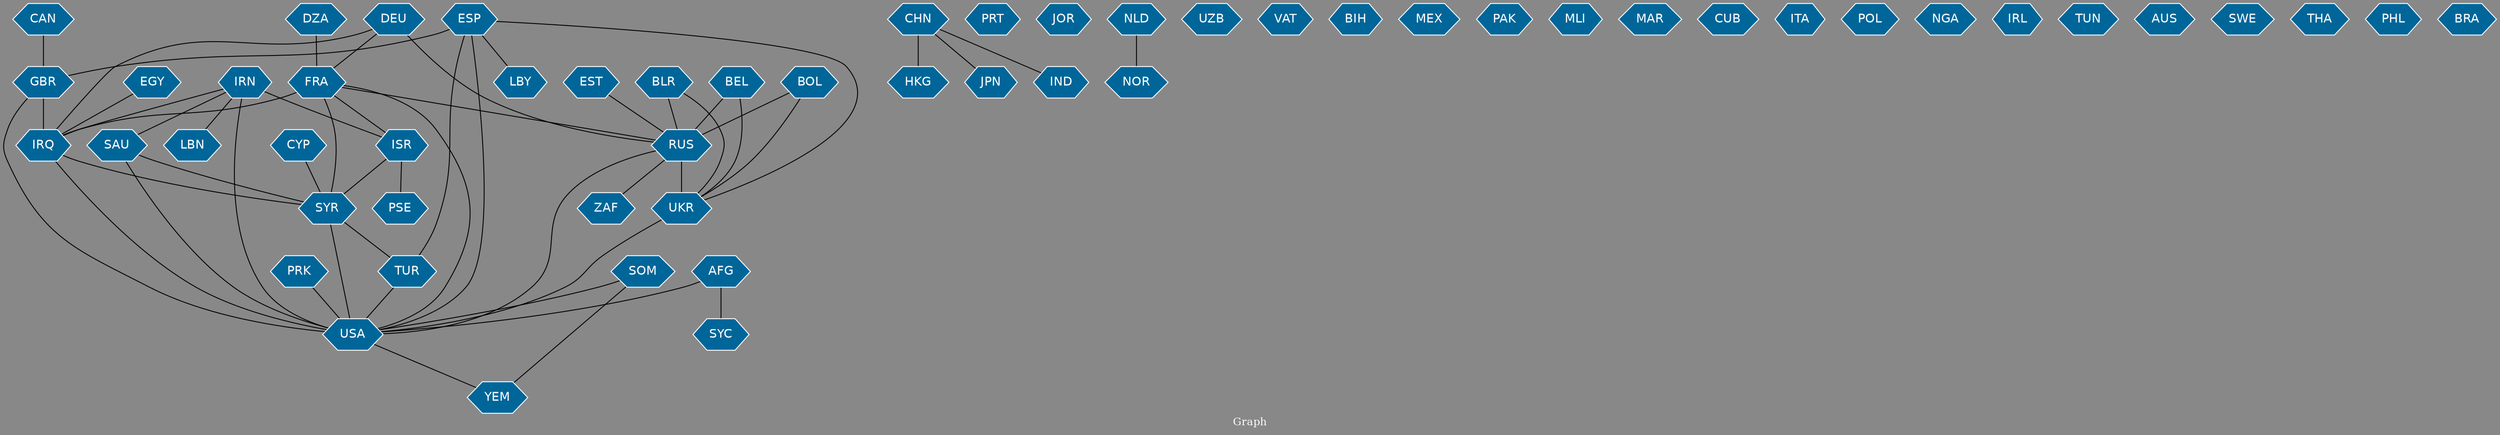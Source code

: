 // Countries together in item graph
graph {
	graph [bgcolor="#888888" fontcolor=white fontsize=12 label="Graph" outputorder=edgesfirst overlap=prism]
	node [color=white fillcolor="#006699" fontcolor=white fontname=Helvetica shape=hexagon style=filled]
	edge [arrowhead=open color=black fontcolor=white fontname=Courier fontsize=12]
		DZA [label=DZA]
		FRA [label=FRA]
		CHN [label=CHN]
		SYR [label=SYR]
		UKR [label=UKR]
		IRQ [label=IRQ]
		GBR [label=GBR]
		USA [label=USA]
		TUR [label=TUR]
		PRT [label=PRT]
		JOR [label=JOR]
		RUS [label=RUS]
		IRN [label=IRN]
		NLD [label=NLD]
		HKG [label=HKG]
		SAU [label=SAU]
		UZB [label=UZB]
		BEL [label=BEL]
		JPN [label=JPN]
		SOM [label=SOM]
		VAT [label=VAT]
		DEU [label=DEU]
		ISR [label=ISR]
		LBY [label=LBY]
		BIH [label=BIH]
		ESP [label=ESP]
		BOL [label=BOL]
		PRK [label=PRK]
		SYC [label=SYC]
		AFG [label=AFG]
		MEX [label=MEX]
		IND [label=IND]
		PAK [label=PAK]
		MLI [label=MLI]
		CYP [label=CYP]
		ZAF [label=ZAF]
		MAR [label=MAR]
		CUB [label=CUB]
		YEM [label=YEM]
		ITA [label=ITA]
		POL [label=POL]
		NGA [label=NGA]
		PSE [label=PSE]
		IRL [label=IRL]
		TUN [label=TUN]
		NOR [label=NOR]
		CAN [label=CAN]
		EGY [label=EGY]
		BLR [label=BLR]
		AUS [label=AUS]
		SWE [label=SWE]
		EST [label=EST]
		THA [label=THA]
		PHL [label=PHL]
		BRA [label=BRA]
		LBN [label=LBN]
			FRA -- USA [weight=2]
			SYR -- USA [weight=15]
			ISR -- PSE [weight=1]
			SYR -- TUR [weight=5]
			DEU -- RUS [weight=2]
			NLD -- NOR [weight=1]
			IRN -- IRQ [weight=1]
			ISR -- SYR [weight=2]
			ESP -- TUR [weight=1]
			DEU -- FRA [weight=2]
			CYP -- SYR [weight=1]
			IRQ -- USA [weight=11]
			CAN -- GBR [weight=2]
			FRA -- IRQ [weight=8]
			BLR -- RUS [weight=1]
			ESP -- LBY [weight=1]
			ESP -- UKR [weight=1]
			CHN -- IND [weight=3]
			SOM -- YEM [weight=1]
			DEU -- IRQ [weight=1]
			DZA -- FRA [weight=5]
			FRA -- SYR [weight=1]
			BOL -- UKR [weight=5]
			BLR -- UKR [weight=1]
			CHN -- JPN [weight=1]
			RUS -- USA [weight=4]
			SOM -- USA [weight=4]
			UKR -- USA [weight=1]
			RUS -- UKR [weight=16]
			BEL -- RUS [weight=3]
			IRQ -- SYR [weight=1]
			FRA -- RUS [weight=2]
			IRN -- USA [weight=7]
			RUS -- ZAF [weight=1]
			IRN -- SAU [weight=1]
			ESP -- GBR [weight=4]
			USA -- YEM [weight=1]
			EST -- RUS [weight=1]
			BOL -- RUS [weight=4]
			FRA -- ISR [weight=1]
			EGY -- IRQ [weight=1]
			ESP -- USA [weight=1]
			TUR -- USA [weight=1]
			IRN -- ISR [weight=1]
			PRK -- USA [weight=2]
			AFG -- SYC [weight=2]
			SAU -- SYR [weight=1]
			GBR -- IRQ [weight=9]
			GBR -- USA [weight=9]
			BEL -- UKR [weight=2]
			AFG -- USA [weight=4]
			IRN -- LBN [weight=1]
			CHN -- HKG [weight=7]
			SAU -- USA [weight=1]
}